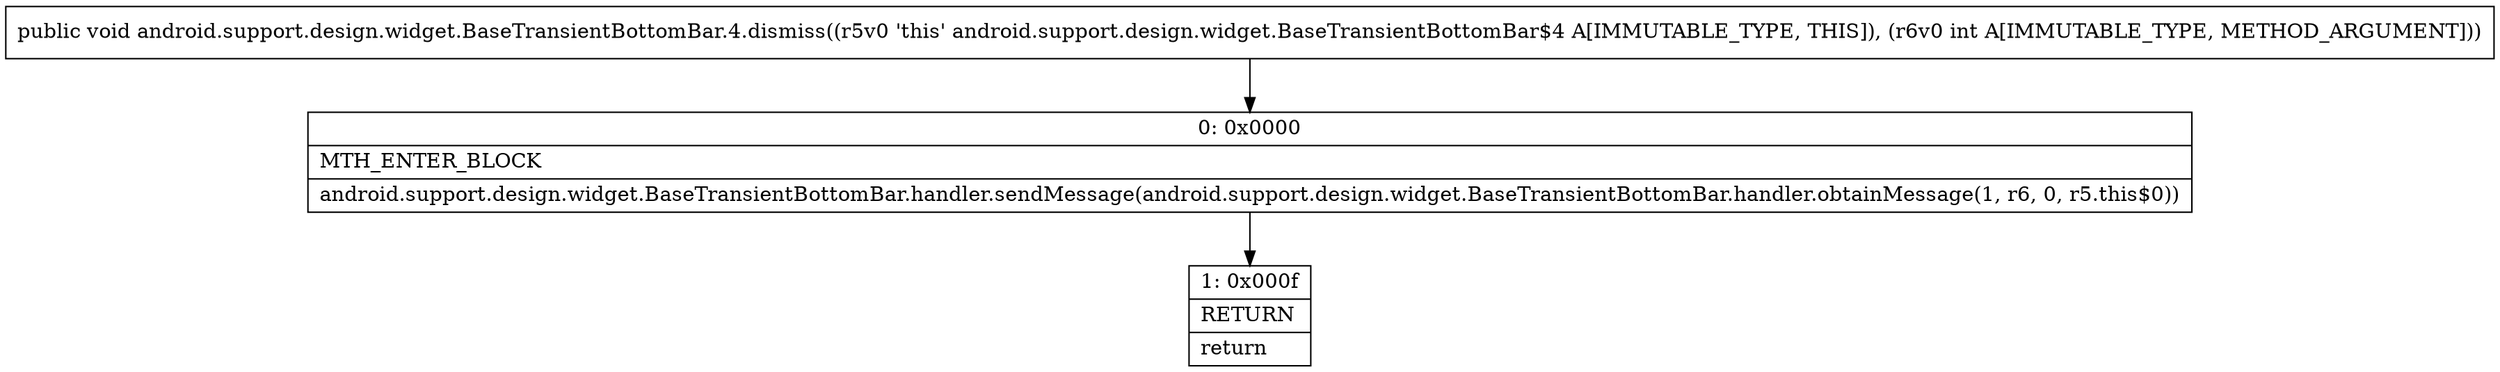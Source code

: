 digraph "CFG forandroid.support.design.widget.BaseTransientBottomBar.4.dismiss(I)V" {
Node_0 [shape=record,label="{0\:\ 0x0000|MTH_ENTER_BLOCK\l|android.support.design.widget.BaseTransientBottomBar.handler.sendMessage(android.support.design.widget.BaseTransientBottomBar.handler.obtainMessage(1, r6, 0, r5.this$0))\l}"];
Node_1 [shape=record,label="{1\:\ 0x000f|RETURN\l|return\l}"];
MethodNode[shape=record,label="{public void android.support.design.widget.BaseTransientBottomBar.4.dismiss((r5v0 'this' android.support.design.widget.BaseTransientBottomBar$4 A[IMMUTABLE_TYPE, THIS]), (r6v0 int A[IMMUTABLE_TYPE, METHOD_ARGUMENT])) }"];
MethodNode -> Node_0;
Node_0 -> Node_1;
}

